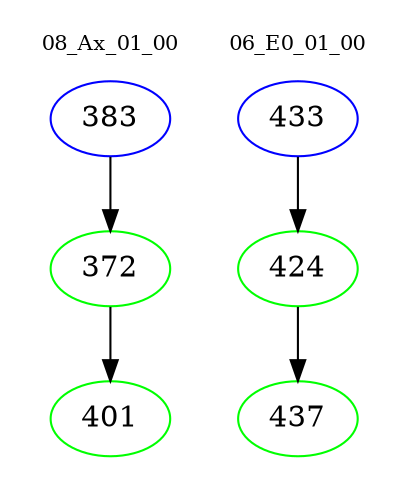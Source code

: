 digraph{
subgraph cluster_0 {
color = white
label = "08_Ax_01_00";
fontsize=10;
T0_383 [label="383", color="blue"]
T0_383 -> T0_372 [color="black"]
T0_372 [label="372", color="green"]
T0_372 -> T0_401 [color="black"]
T0_401 [label="401", color="green"]
}
subgraph cluster_1 {
color = white
label = "06_E0_01_00";
fontsize=10;
T1_433 [label="433", color="blue"]
T1_433 -> T1_424 [color="black"]
T1_424 [label="424", color="green"]
T1_424 -> T1_437 [color="black"]
T1_437 [label="437", color="green"]
}
}
